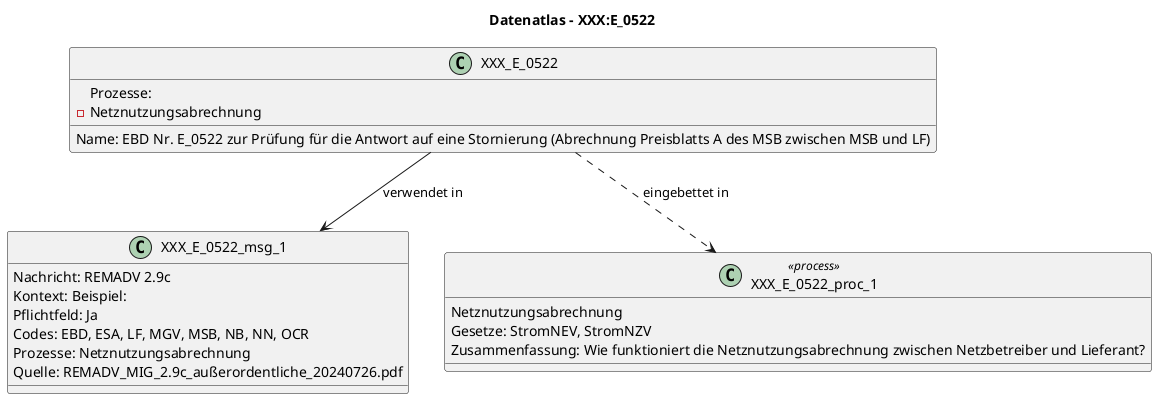 @startuml
title Datenatlas – XXX:E_0522
class XXX_E_0522 {
  Name: EBD Nr. E_0522 zur Prüfung für die Antwort auf eine Stornierung (Abrechnung Preisblatts A des MSB zwischen MSB und LF)
  Prozesse:
    - Netznutzungsabrechnung
}
class XXX_E_0522_msg_1 {
  Nachricht: REMADV 2.9c
  Kontext: Beispiel:
  Pflichtfeld: Ja
  Codes: EBD, ESA, LF, MGV, MSB, NB, NN, OCR
  Prozesse: Netznutzungsabrechnung
  Quelle: REMADV_MIG_2.9c_außerordentliche_20240726.pdf
}
XXX_E_0522 --> XXX_E_0522_msg_1 : verwendet in
class XXX_E_0522_proc_1 <<process>> {
  Netznutzungsabrechnung
  Gesetze: StromNEV, StromNZV
  Zusammenfassung: Wie funktioniert die Netznutzungsabrechnung zwischen Netzbetreiber und Lieferant?
}
XXX_E_0522 ..> XXX_E_0522_proc_1 : eingebettet in
@enduml